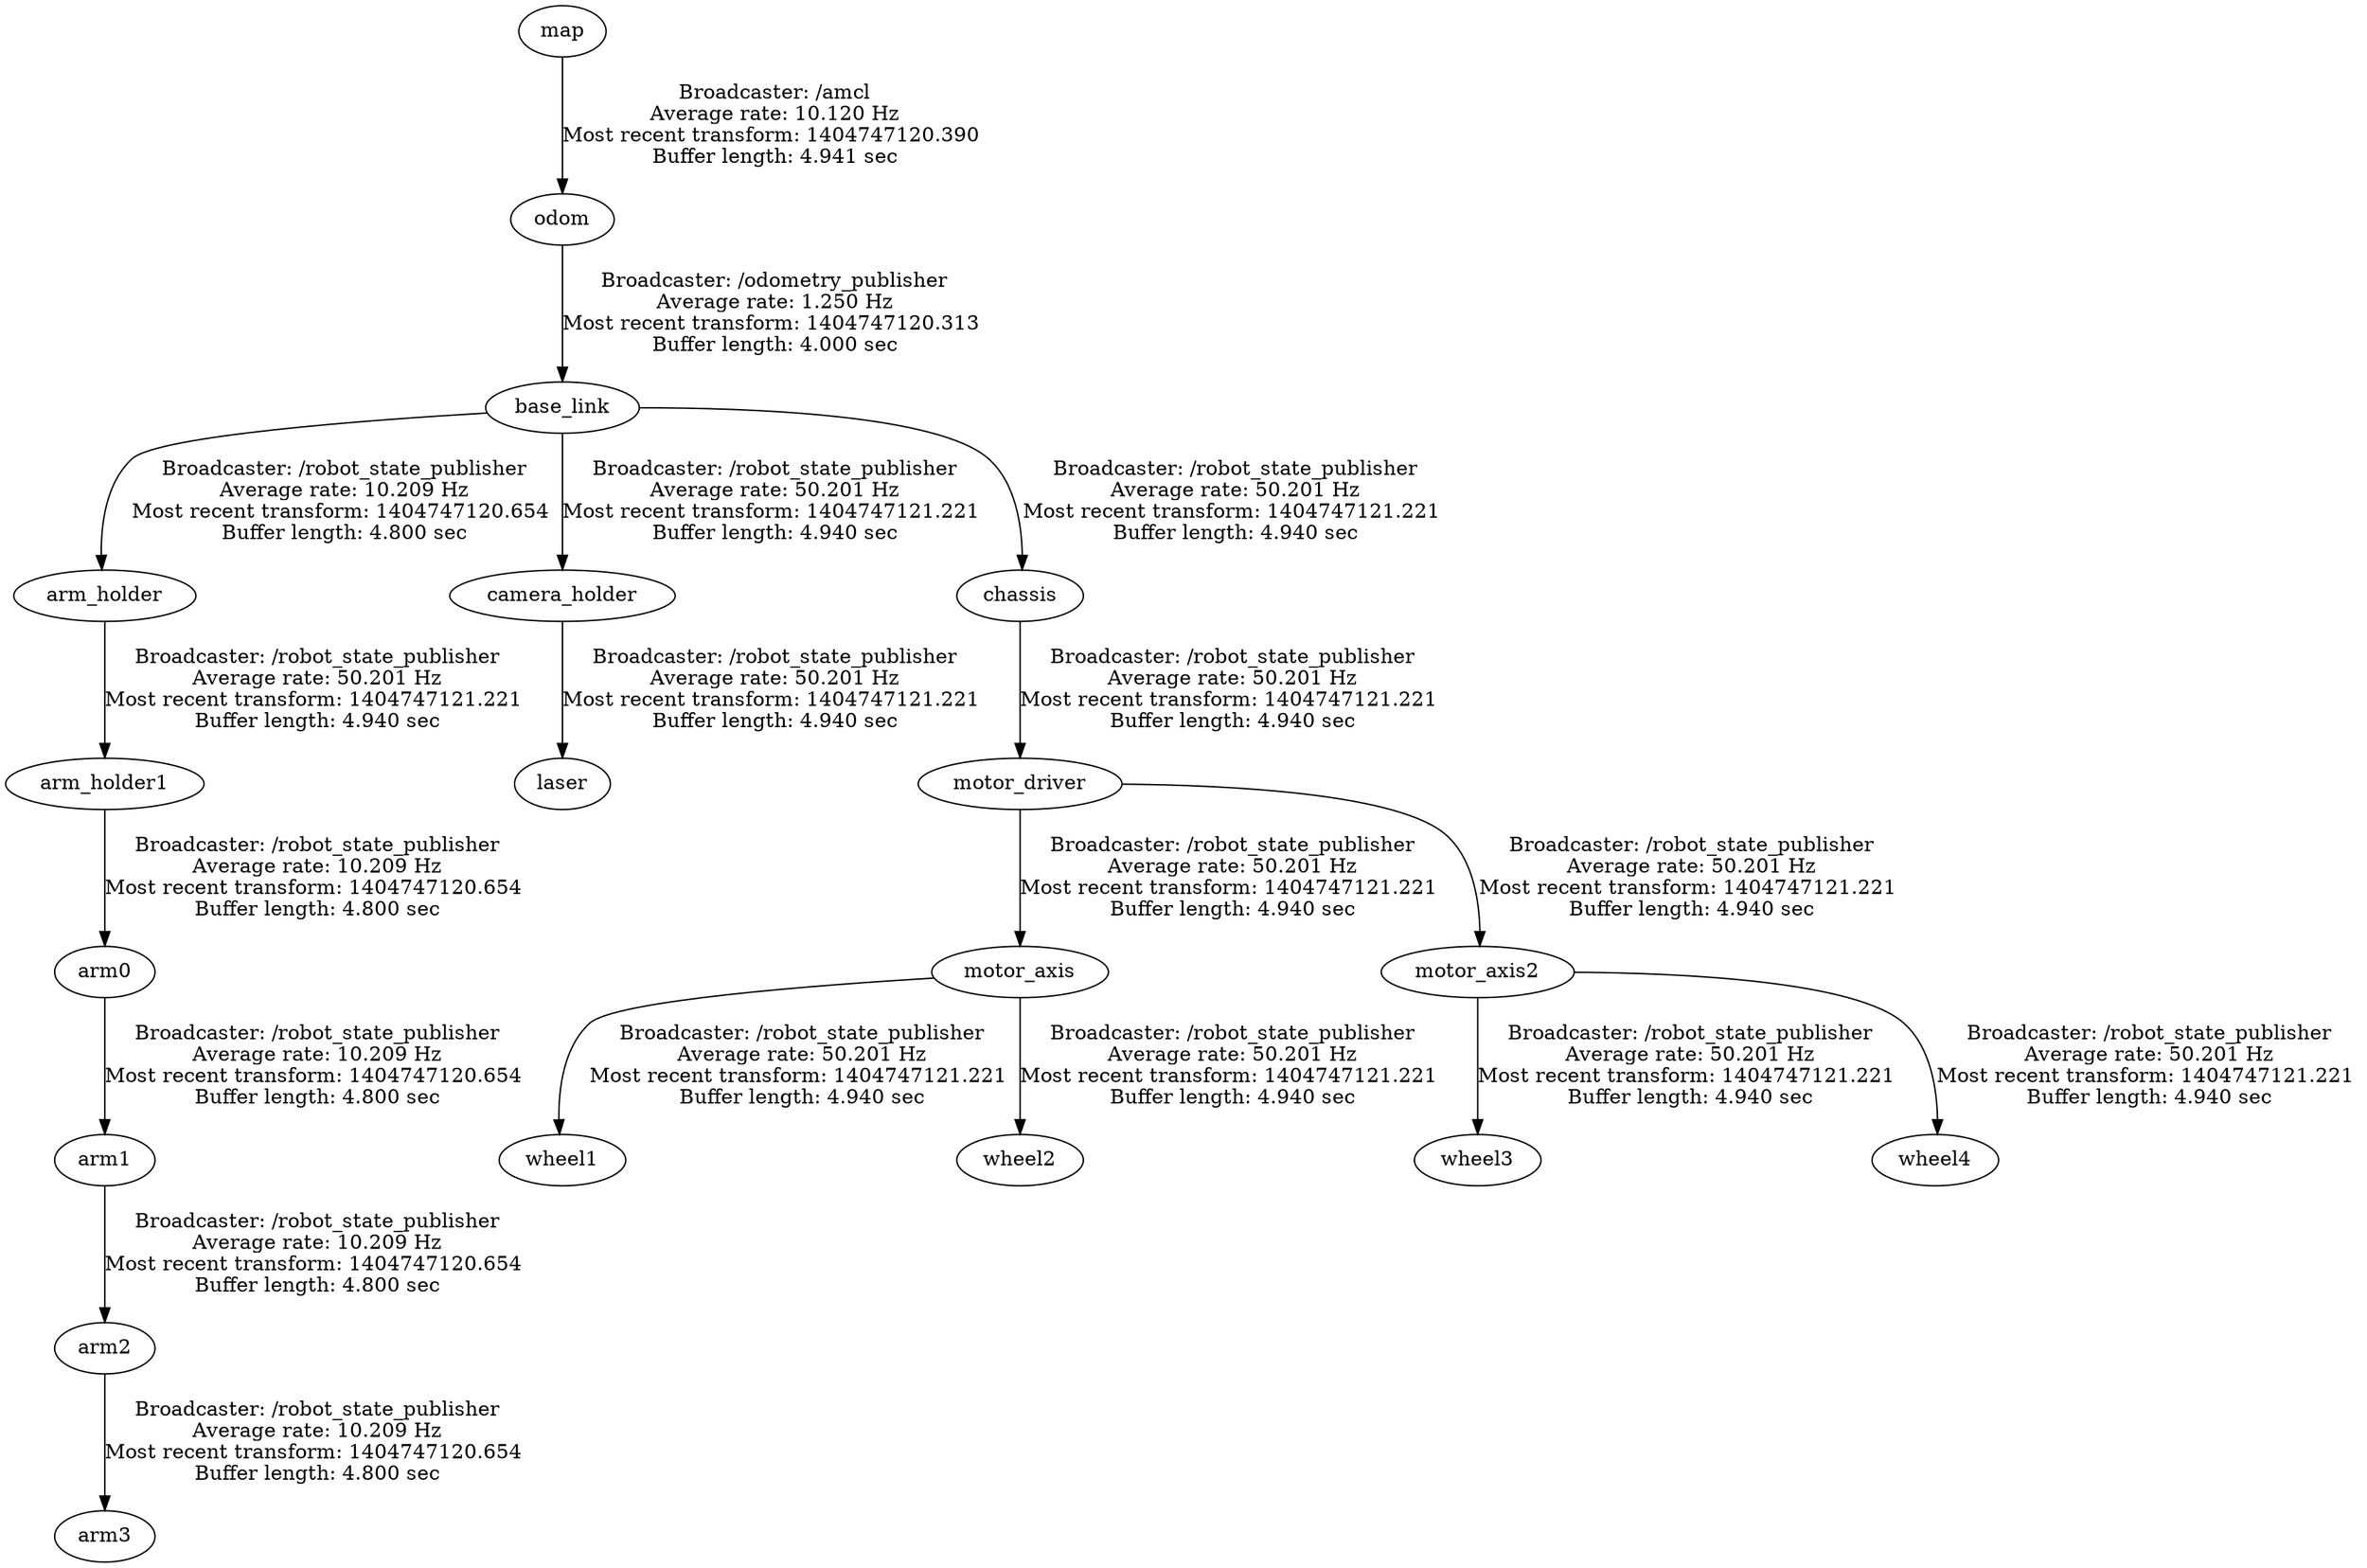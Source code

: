 digraph G {
"arm_holder" -> "arm_holder1"[label="Broadcaster: /robot_state_publisher\nAverage rate: 50.201 Hz\nMost recent transform: 1404747121.221 \nBuffer length: 4.940 sec\n"];
"base_link" -> "arm_holder"[label="Broadcaster: /robot_state_publisher\nAverage rate: 10.209 Hz\nMost recent transform: 1404747120.654 \nBuffer length: 4.800 sec\n"];
"motor_axis" -> "wheel1"[label="Broadcaster: /robot_state_publisher\nAverage rate: 50.201 Hz\nMost recent transform: 1404747121.221 \nBuffer length: 4.940 sec\n"];
"motor_driver" -> "motor_axis"[label="Broadcaster: /robot_state_publisher\nAverage rate: 50.201 Hz\nMost recent transform: 1404747121.221 \nBuffer length: 4.940 sec\n"];
"motor_axis" -> "wheel2"[label="Broadcaster: /robot_state_publisher\nAverage rate: 50.201 Hz\nMost recent transform: 1404747121.221 \nBuffer length: 4.940 sec\n"];
"motor_axis2" -> "wheel3"[label="Broadcaster: /robot_state_publisher\nAverage rate: 50.201 Hz\nMost recent transform: 1404747121.221 \nBuffer length: 4.940 sec\n"];
"motor_driver" -> "motor_axis2"[label="Broadcaster: /robot_state_publisher\nAverage rate: 50.201 Hz\nMost recent transform: 1404747121.221 \nBuffer length: 4.940 sec\n"];
"motor_axis2" -> "wheel4"[label="Broadcaster: /robot_state_publisher\nAverage rate: 50.201 Hz\nMost recent transform: 1404747121.221 \nBuffer length: 4.940 sec\n"];
"base_link" -> "camera_holder"[label="Broadcaster: /robot_state_publisher\nAverage rate: 50.201 Hz\nMost recent transform: 1404747121.221 \nBuffer length: 4.940 sec\n"];
"odom" -> "base_link"[label="Broadcaster: /odometry_publisher\nAverage rate: 1.250 Hz\nMost recent transform: 1404747120.313 \nBuffer length: 4.000 sec\n"];
"base_link" -> "chassis"[label="Broadcaster: /robot_state_publisher\nAverage rate: 50.201 Hz\nMost recent transform: 1404747121.221 \nBuffer length: 4.940 sec\n"];
"chassis" -> "motor_driver"[label="Broadcaster: /robot_state_publisher\nAverage rate: 50.201 Hz\nMost recent transform: 1404747121.221 \nBuffer length: 4.940 sec\n"];
"camera_holder" -> "laser"[label="Broadcaster: /robot_state_publisher\nAverage rate: 50.201 Hz\nMost recent transform: 1404747121.221 \nBuffer length: 4.940 sec\n"];
"arm0" -> "arm1"[label="Broadcaster: /robot_state_publisher\nAverage rate: 10.209 Hz\nMost recent transform: 1404747120.654 \nBuffer length: 4.800 sec\n"];
"arm_holder1" -> "arm0"[label="Broadcaster: /robot_state_publisher\nAverage rate: 10.209 Hz\nMost recent transform: 1404747120.654 \nBuffer length: 4.800 sec\n"];
"arm1" -> "arm2"[label="Broadcaster: /robot_state_publisher\nAverage rate: 10.209 Hz\nMost recent transform: 1404747120.654 \nBuffer length: 4.800 sec\n"];
"arm2" -> "arm3"[label="Broadcaster: /robot_state_publisher\nAverage rate: 10.209 Hz\nMost recent transform: 1404747120.654 \nBuffer length: 4.800 sec\n"];
"map" -> "odom"[label="Broadcaster: /amcl\nAverage rate: 10.120 Hz\nMost recent transform: 1404747120.390 \nBuffer length: 4.941 sec\n"];
}